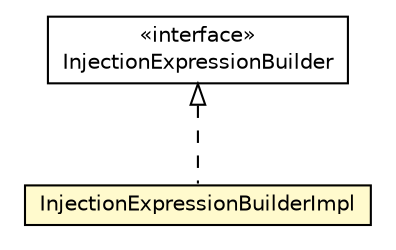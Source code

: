 #!/usr/local/bin/dot
#
# Class diagram 
# Generated by UMLGraph version 5.1 (http://www.umlgraph.org/)
#

digraph G {
	edge [fontname="Helvetica",fontsize=10,labelfontname="Helvetica",labelfontsize=10];
	node [fontname="Helvetica",fontsize=10,shape=plaintext];
	nodesep=0.25;
	ranksep=0.5;
	// org.androidtransfuse.gen.InjectionExpressionBuilderImpl
	c52423 [label=<<table title="org.androidtransfuse.gen.InjectionExpressionBuilderImpl" border="0" cellborder="1" cellspacing="0" cellpadding="2" port="p" bgcolor="lemonChiffon" href="./InjectionExpressionBuilderImpl.html">
		<tr><td><table border="0" cellspacing="0" cellpadding="1">
<tr><td align="center" balign="center"> InjectionExpressionBuilderImpl </td></tr>
		</table></td></tr>
		</table>>, fontname="Helvetica", fontcolor="black", fontsize=10.0];
	// org.androidtransfuse.gen.InjectionExpressionBuilder
	c52429 [label=<<table title="org.androidtransfuse.gen.InjectionExpressionBuilder" border="0" cellborder="1" cellspacing="0" cellpadding="2" port="p" href="./InjectionExpressionBuilder.html">
		<tr><td><table border="0" cellspacing="0" cellpadding="1">
<tr><td align="center" balign="center"> &#171;interface&#187; </td></tr>
<tr><td align="center" balign="center"> InjectionExpressionBuilder </td></tr>
		</table></td></tr>
		</table>>, fontname="Helvetica", fontcolor="black", fontsize=10.0];
	//org.androidtransfuse.gen.InjectionExpressionBuilderImpl implements org.androidtransfuse.gen.InjectionExpressionBuilder
	c52429:p -> c52423:p [dir=back,arrowtail=empty,style=dashed];
}

